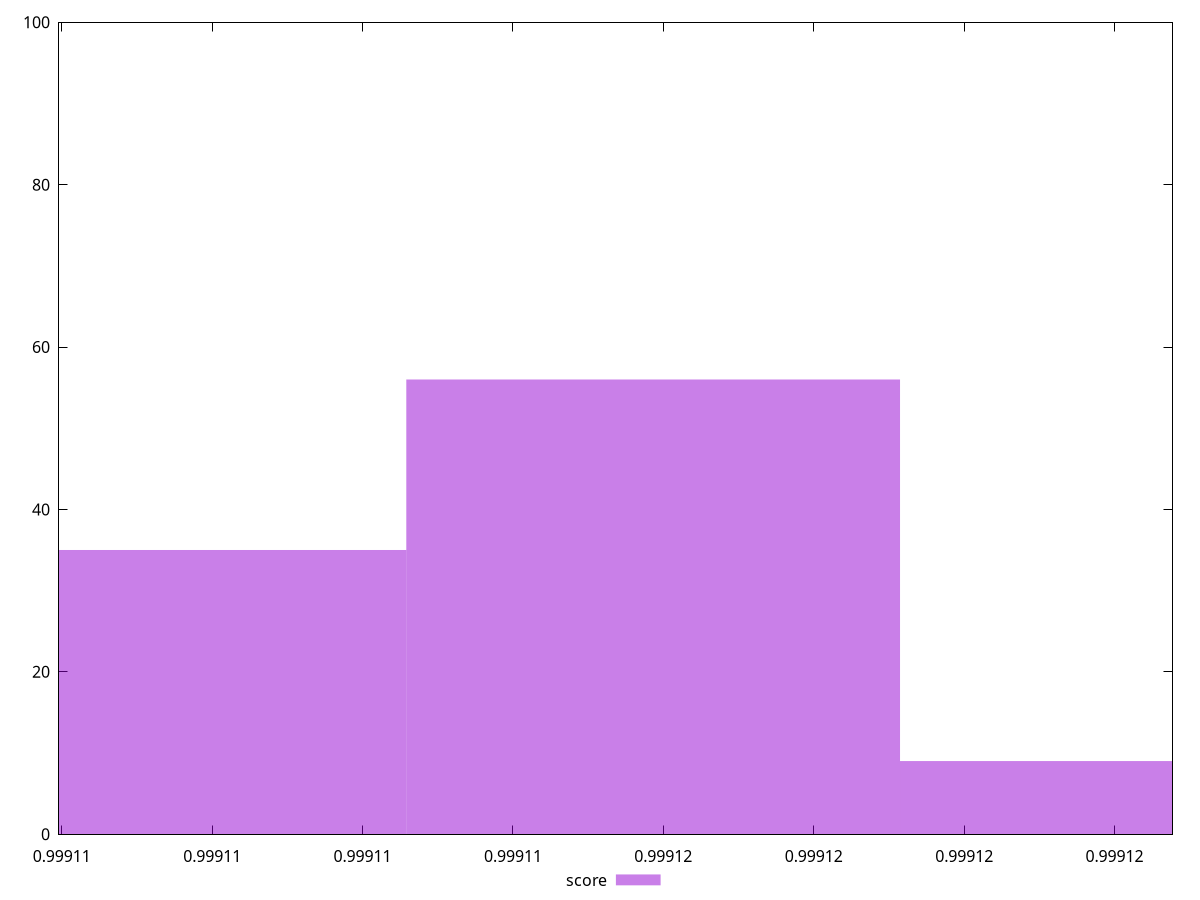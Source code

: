 reset

$score <<EOF
0.9991092985714362 35
0.9991158642293665 56
0.9991224298872968 9
EOF

set key outside below
set boxwidth 0.00000656565793031199
set xrange [0.9991079629833008:0.9991227705354161]
set yrange [0:100]
set style fill transparent solid 0.5 noborder
set terminal svg size 640, 490 enhanced background rgb 'white'
set output "report_00007_2020-12-11T15:55:29.892Z/first-cpu-idle/samples/pages+cached+noexternal+nofonts+nosvg+noimg+nocss+nojs/score/histogram.svg"

plot $score title "score" with boxes

reset
